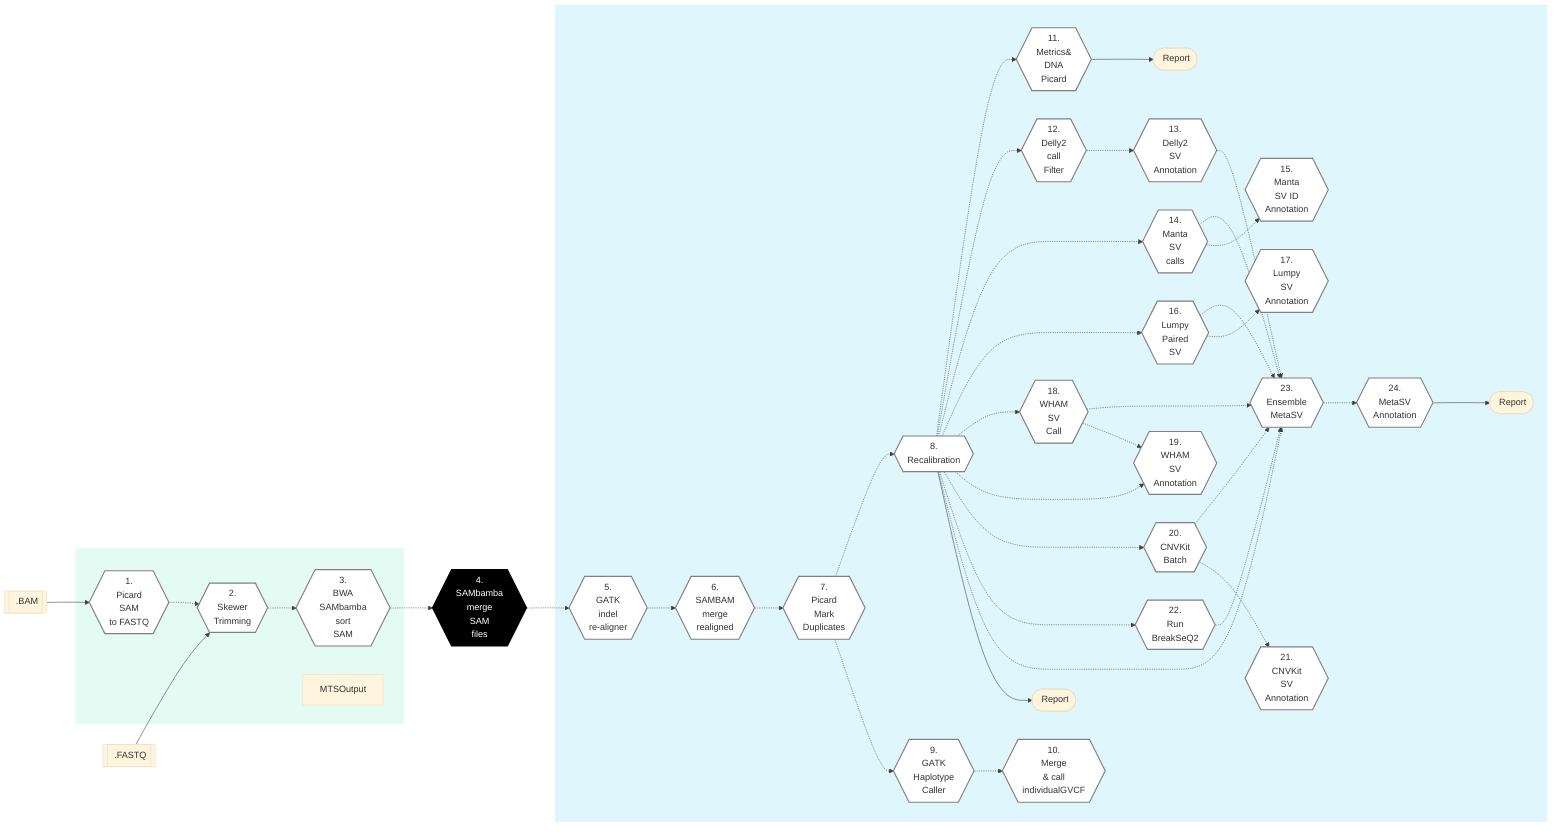 %%{init: {'theme': 'base', 'themeVariables': { 'lineColor': '#404040'}}}%%

        %% GenPipes Schema for dnaseq.py
        %% Ref: https://bitbucket.org/mugqic/genpipes/src/master/pipelines/dnaseq/
        %% Author Shaloo Shalini <shalz@hotmail.com>
        %% -t sv

        graph LR
        Node1{{ 1. <br/> Picard<br/>SAM<br/>to FASTQ }}:::nodefill
        Node2{{ 2. <br/> Skewer<br/>Trimming }}:::nodefill
        Node3{{ 3. <br/> BWA<br/>SAMbamba<br/>sort<br/>SAM }}:::nodefill
        Node4{{ 4. <br/> SAMbamba<br/>merge<br/>SAM<br/>files }}:::nodefillblack
        Node5{{ 5. <br/> GATK<br/>indel<br/>re-aligner }}:::nodefill
        Node6{{ 6. <br/> SAMBAM<br/>merge<br/>realigned }}:::nodefill
        Node7{{ 7. <br/> Picard<br/>Mark<br/>Duplicates }}:::nodefill
        Node8{{ 8. <br/> Recalibration }}:::nodefill
        Node9{{ 9. <br/> GATK<br/>Haplotype<br/>Caller }}:::nodefill
        Node10{{ 10. <br/> Merge<br/>& call<br/>individual<be/>GVCF}}:::nodefill
        Node11{{ 11. <br/> Metrics&<br/>DNA<br/>Picard }}:::nodefill
        Node12{{ 12. <br/> Delly2<br/>call<br/>Filter }}:::nodefill
        Node13{{ 13. <br/> Delly2<br/>SV<br/>Annotation }}:::nodefill
        Node14{{ 14. <br/> Manta<br/>SV<br/>calls }}:::nodefill
        Node15{{ 15. <br/> Manta<br/>SV ID<br/>Annotation }}:::nodefill
        Node16{{ 16. <br/> Lumpy<br/>Paired<br/>SV  }}:::nodefill
        Node17{{ 17. <br/> Lumpy<br/>SV<br/>Annotation }}:::nodefill
        Node18{{ 18. <br/> WHAM<br/>SV<br/>Call }}:::nodefill
        Node19{{ 19. <br/> WHAM<br/>SV<br/>Annotation }}:::nodefill
        Node20{{ 20. <br/> CNVKit<br/>Batch }}:::nodefill
        Node21{{ 21. <br/> CNVKit<br/>SV<br/>Annotation }}:::nodefill
        Node22{{ 22. <br/> Run<br/>BreakSeQ2 }}:::nodefill
        Node23{{ 23. <br/> Ensemble<br/>MetaSV }}:::nodefill
        Node24{{ 24. <br/> MetaSV<br/>Annotation }}:::nodefill

        Input1[[fa:fa-file-archive-o .BAM]]
        Input2[[fa:fa-file-archive-o .FASTQ]]

        RecalibOP([fa:fa-sticky-note-o Report ])
        MetricsOP([fa:fa-sticky-note-o Report ])
        MetaSVOP([fa:fa-sticky-note-o Report ])

        Input1 --> Node1 -.-> Node2
        Input2 --> Node2

        Node2 -.-> Node3 -.-> Node4 -.-> Node5 -.-> Node6 -.-> Node7 -.-> Node8
        Node7 -.-> Node9 -.-> Node10
        Node8 -.-> Node11 & Node12 & Node14 & Node16 & Node18 & Node19 & Node20 & Node22 & Node23
        Node12 -.-> Node13
        Node13 & Node14 & Node16 & Node18 & Node20 & Node22-.-> Node23
        Node14 -.-> Node15
        Node16 -.-> Node17
        Node18 -.-> Node19
        Node20 -.-> Node21
        Node23 -.-> Node24

        Node8 --> RecalibOP
        Node11 --> MetricsOP
        Node24 ---> MetaSVOP

        subgraph readSetSteps[" "]
          Node1
          Node2
          Node3
          MTSOutput
        end
        subgraph sampleSetSteps[" "]
          Node5
          Node6
          Node7
          Node8
          Node9
          Node10
          Node11
          Node12
          Node13
          Node14
          Node15
          Node16
          Node17
          Node18
          Node19
          Node20
          Node21
          Node22
          Node23
          Node24

          RecalibOP
          MetricsOP
          MetaSVOP
        end

        classDef greenRect fill:#E4FBF4,stroke:white
        class readSetSteps greenRect
        classDef blueRect fill:#DEF6FC,stroke:white
        class sampleSetSteps blueRect
        classDef nodefill fill:#ffffff,stroke:gray,stroke-width:2px
        classDef nodefillblack fill:black,stroke:black,color:white,stroke-width:2px